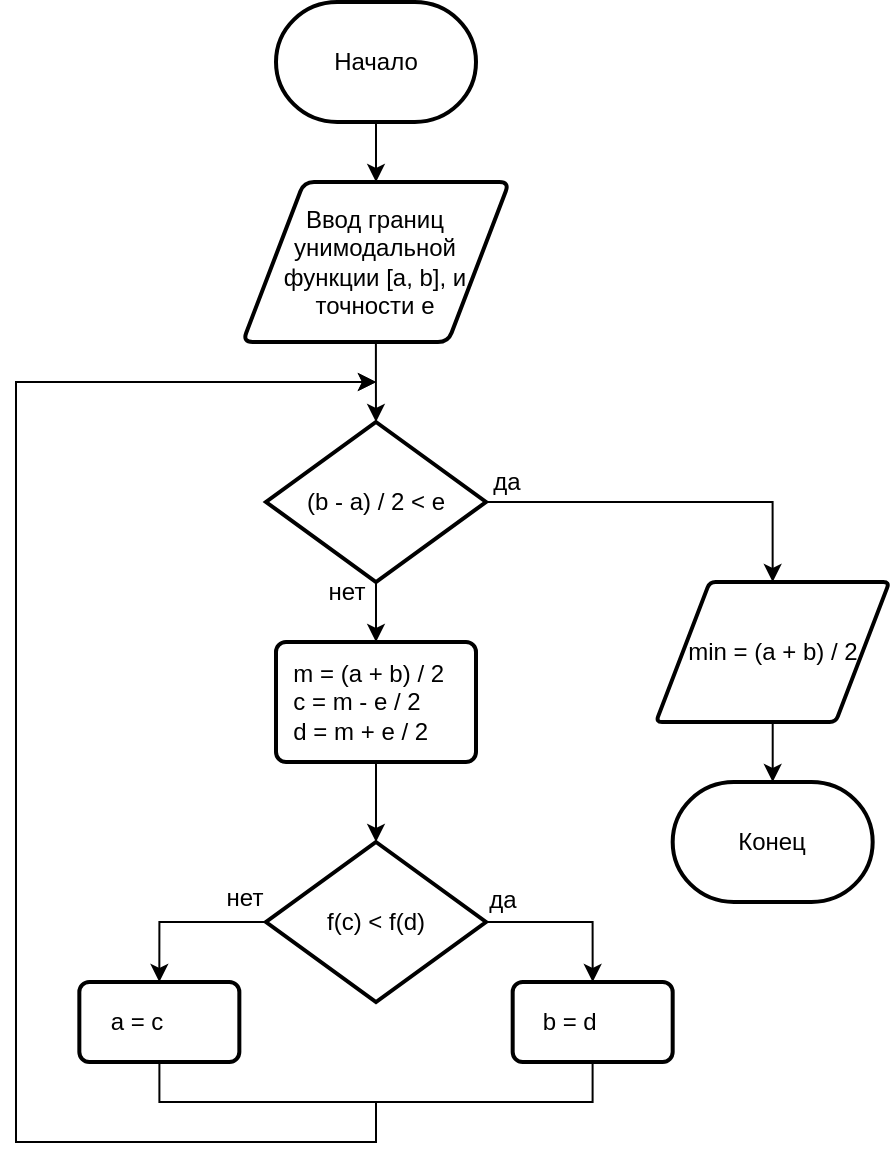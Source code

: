 <mxfile version="20.2.5" type="device"><diagram id="1bYt9odLl3cRUyyZ3bKW" name="Page-1"><mxGraphModel dx="1038" dy="631" grid="1" gridSize="10" guides="1" tooltips="1" connect="1" arrows="1" fold="1" page="1" pageScale="1" pageWidth="850" pageHeight="1100" math="0" shadow="0"><root><mxCell id="0"/><mxCell id="1" parent="0"/><mxCell id="bm0UwCVRW7dVpn0tV15e-7" style="edgeStyle=orthogonalEdgeStyle;rounded=0;orthogonalLoop=1;jettySize=auto;html=1;entryX=0.5;entryY=0;entryDx=0;entryDy=0;" edge="1" parent="1" source="bm0UwCVRW7dVpn0tV15e-1" target="bm0UwCVRW7dVpn0tV15e-2"><mxGeometry relative="1" as="geometry"/></mxCell><mxCell id="bm0UwCVRW7dVpn0tV15e-1" value="Начало" style="strokeWidth=2;html=1;shape=mxgraph.flowchart.terminator;whiteSpace=wrap;" vertex="1" parent="1"><mxGeometry x="390" y="30" width="100" height="60" as="geometry"/></mxCell><mxCell id="bm0UwCVRW7dVpn0tV15e-6" style="edgeStyle=orthogonalEdgeStyle;rounded=0;orthogonalLoop=1;jettySize=auto;html=1;entryX=0.5;entryY=0;entryDx=0;entryDy=0;entryPerimeter=0;" edge="1" parent="1" source="bm0UwCVRW7dVpn0tV15e-2" target="bm0UwCVRW7dVpn0tV15e-3"><mxGeometry relative="1" as="geometry"/></mxCell><mxCell id="bm0UwCVRW7dVpn0tV15e-2" value="Ввод границ унимодальной функции [a, b], и точности e" style="shape=parallelogram;html=1;strokeWidth=2;perimeter=parallelogramPerimeter;whiteSpace=wrap;rounded=1;arcSize=10;size=0.23;" vertex="1" parent="1"><mxGeometry x="373.34" y="120" width="133.33" height="80" as="geometry"/></mxCell><mxCell id="bm0UwCVRW7dVpn0tV15e-5" style="edgeStyle=orthogonalEdgeStyle;rounded=0;orthogonalLoop=1;jettySize=auto;html=1;entryX=0.5;entryY=0;entryDx=0;entryDy=0;" edge="1" parent="1" source="bm0UwCVRW7dVpn0tV15e-3" target="bm0UwCVRW7dVpn0tV15e-4"><mxGeometry relative="1" as="geometry"/></mxCell><mxCell id="bm0UwCVRW7dVpn0tV15e-14" style="edgeStyle=orthogonalEdgeStyle;rounded=0;orthogonalLoop=1;jettySize=auto;html=1;entryX=0.5;entryY=0;entryDx=0;entryDy=0;" edge="1" parent="1" source="bm0UwCVRW7dVpn0tV15e-3" target="bm0UwCVRW7dVpn0tV15e-8"><mxGeometry relative="1" as="geometry"/></mxCell><mxCell id="bm0UwCVRW7dVpn0tV15e-3" value="(b - a) / 2 &amp;lt; e" style="strokeWidth=2;html=1;shape=mxgraph.flowchart.decision;whiteSpace=wrap;" vertex="1" parent="1"><mxGeometry x="385" y="240" width="110" height="80" as="geometry"/></mxCell><mxCell id="bm0UwCVRW7dVpn0tV15e-20" style="edgeStyle=orthogonalEdgeStyle;rounded=0;orthogonalLoop=1;jettySize=auto;html=1;entryX=0.5;entryY=0;entryDx=0;entryDy=0;entryPerimeter=0;" edge="1" parent="1" source="bm0UwCVRW7dVpn0tV15e-4" target="bm0UwCVRW7dVpn0tV15e-19"><mxGeometry relative="1" as="geometry"/></mxCell><mxCell id="bm0UwCVRW7dVpn0tV15e-4" value="min = (a + b) / 2" style="shape=parallelogram;html=1;strokeWidth=2;perimeter=parallelogramPerimeter;whiteSpace=wrap;rounded=1;arcSize=6;size=0.23;" vertex="1" parent="1"><mxGeometry x="580" y="320" width="116.67" height="70" as="geometry"/></mxCell><mxCell id="bm0UwCVRW7dVpn0tV15e-16" style="edgeStyle=orthogonalEdgeStyle;rounded=0;orthogonalLoop=1;jettySize=auto;html=1;entryX=0.5;entryY=0;entryDx=0;entryDy=0;entryPerimeter=0;" edge="1" parent="1" source="bm0UwCVRW7dVpn0tV15e-8" target="bm0UwCVRW7dVpn0tV15e-9"><mxGeometry relative="1" as="geometry"/></mxCell><mxCell id="bm0UwCVRW7dVpn0tV15e-8" value="&amp;nbsp; m = (a + b) / 2&lt;br&gt;&amp;nbsp; c = m - e / 2&lt;br&gt;&amp;nbsp; d = m + e / 2" style="rounded=1;whiteSpace=wrap;html=1;absoluteArcSize=1;arcSize=10;strokeWidth=2;align=left;" vertex="1" parent="1"><mxGeometry x="390" y="350" width="100" height="60" as="geometry"/></mxCell><mxCell id="bm0UwCVRW7dVpn0tV15e-12" style="edgeStyle=orthogonalEdgeStyle;rounded=0;orthogonalLoop=1;jettySize=auto;html=1;entryX=0.5;entryY=0;entryDx=0;entryDy=0;" edge="1" parent="1" source="bm0UwCVRW7dVpn0tV15e-9" target="bm0UwCVRW7dVpn0tV15e-10"><mxGeometry relative="1" as="geometry"/></mxCell><mxCell id="bm0UwCVRW7dVpn0tV15e-13" style="edgeStyle=orthogonalEdgeStyle;rounded=0;orthogonalLoop=1;jettySize=auto;html=1;entryX=0.5;entryY=0;entryDx=0;entryDy=0;" edge="1" parent="1" source="bm0UwCVRW7dVpn0tV15e-9" target="bm0UwCVRW7dVpn0tV15e-11"><mxGeometry relative="1" as="geometry"/></mxCell><mxCell id="bm0UwCVRW7dVpn0tV15e-9" value="f(c) &amp;lt; f(d)" style="strokeWidth=2;html=1;shape=mxgraph.flowchart.decision;whiteSpace=wrap;" vertex="1" parent="1"><mxGeometry x="385" y="450" width="110" height="80" as="geometry"/></mxCell><mxCell id="bm0UwCVRW7dVpn0tV15e-17" style="edgeStyle=orthogonalEdgeStyle;rounded=0;orthogonalLoop=1;jettySize=auto;html=1;" edge="1" parent="1" source="bm0UwCVRW7dVpn0tV15e-10"><mxGeometry relative="1" as="geometry"><mxPoint x="440" y="220" as="targetPoint"/><Array as="points"><mxPoint x="548" y="580"/><mxPoint x="440" y="580"/><mxPoint x="440" y="600"/><mxPoint x="260" y="600"/><mxPoint x="260" y="220"/></Array></mxGeometry></mxCell><mxCell id="bm0UwCVRW7dVpn0tV15e-10" value="&amp;nbsp; &amp;nbsp; b = d" style="rounded=1;whiteSpace=wrap;html=1;absoluteArcSize=1;arcSize=10;strokeWidth=2;align=left;" vertex="1" parent="1"><mxGeometry x="508.34" y="520" width="80" height="40" as="geometry"/></mxCell><mxCell id="bm0UwCVRW7dVpn0tV15e-18" style="edgeStyle=orthogonalEdgeStyle;rounded=0;orthogonalLoop=1;jettySize=auto;html=1;" edge="1" parent="1" source="bm0UwCVRW7dVpn0tV15e-11"><mxGeometry relative="1" as="geometry"><mxPoint x="440" y="220" as="targetPoint"/><Array as="points"><mxPoint x="332" y="580"/><mxPoint x="440" y="580"/><mxPoint x="440" y="600"/><mxPoint x="260" y="600"/><mxPoint x="260" y="220"/></Array></mxGeometry></mxCell><mxCell id="bm0UwCVRW7dVpn0tV15e-11" value="&amp;nbsp; &amp;nbsp; a = c" style="rounded=1;whiteSpace=wrap;html=1;absoluteArcSize=1;arcSize=10;strokeWidth=2;align=left;" vertex="1" parent="1"><mxGeometry x="291.67" y="520" width="80" height="40" as="geometry"/></mxCell><mxCell id="bm0UwCVRW7dVpn0tV15e-19" value="Конец" style="strokeWidth=2;html=1;shape=mxgraph.flowchart.terminator;whiteSpace=wrap;" vertex="1" parent="1"><mxGeometry x="588.34" y="420" width="100" height="60" as="geometry"/></mxCell><mxCell id="bm0UwCVRW7dVpn0tV15e-21" value="да" style="text;html=1;align=center;verticalAlign=middle;resizable=0;points=[];autosize=1;strokeColor=none;fillColor=none;" vertex="1" parent="1"><mxGeometry x="485" y="255" width="40" height="30" as="geometry"/></mxCell><mxCell id="bm0UwCVRW7dVpn0tV15e-22" value="нет" style="text;html=1;align=center;verticalAlign=middle;resizable=0;points=[];autosize=1;strokeColor=none;fillColor=none;" vertex="1" parent="1"><mxGeometry x="405" y="310" width="40" height="30" as="geometry"/></mxCell><mxCell id="bm0UwCVRW7dVpn0tV15e-23" value="да" style="text;html=1;align=center;verticalAlign=middle;resizable=0;points=[];autosize=1;strokeColor=none;fillColor=none;" vertex="1" parent="1"><mxGeometry x="483" y="464" width="40" height="30" as="geometry"/></mxCell><mxCell id="bm0UwCVRW7dVpn0tV15e-24" value="нет" style="text;html=1;align=center;verticalAlign=middle;resizable=0;points=[];autosize=1;strokeColor=none;fillColor=none;" vertex="1" parent="1"><mxGeometry x="354" y="463" width="40" height="30" as="geometry"/></mxCell></root></mxGraphModel></diagram></mxfile>